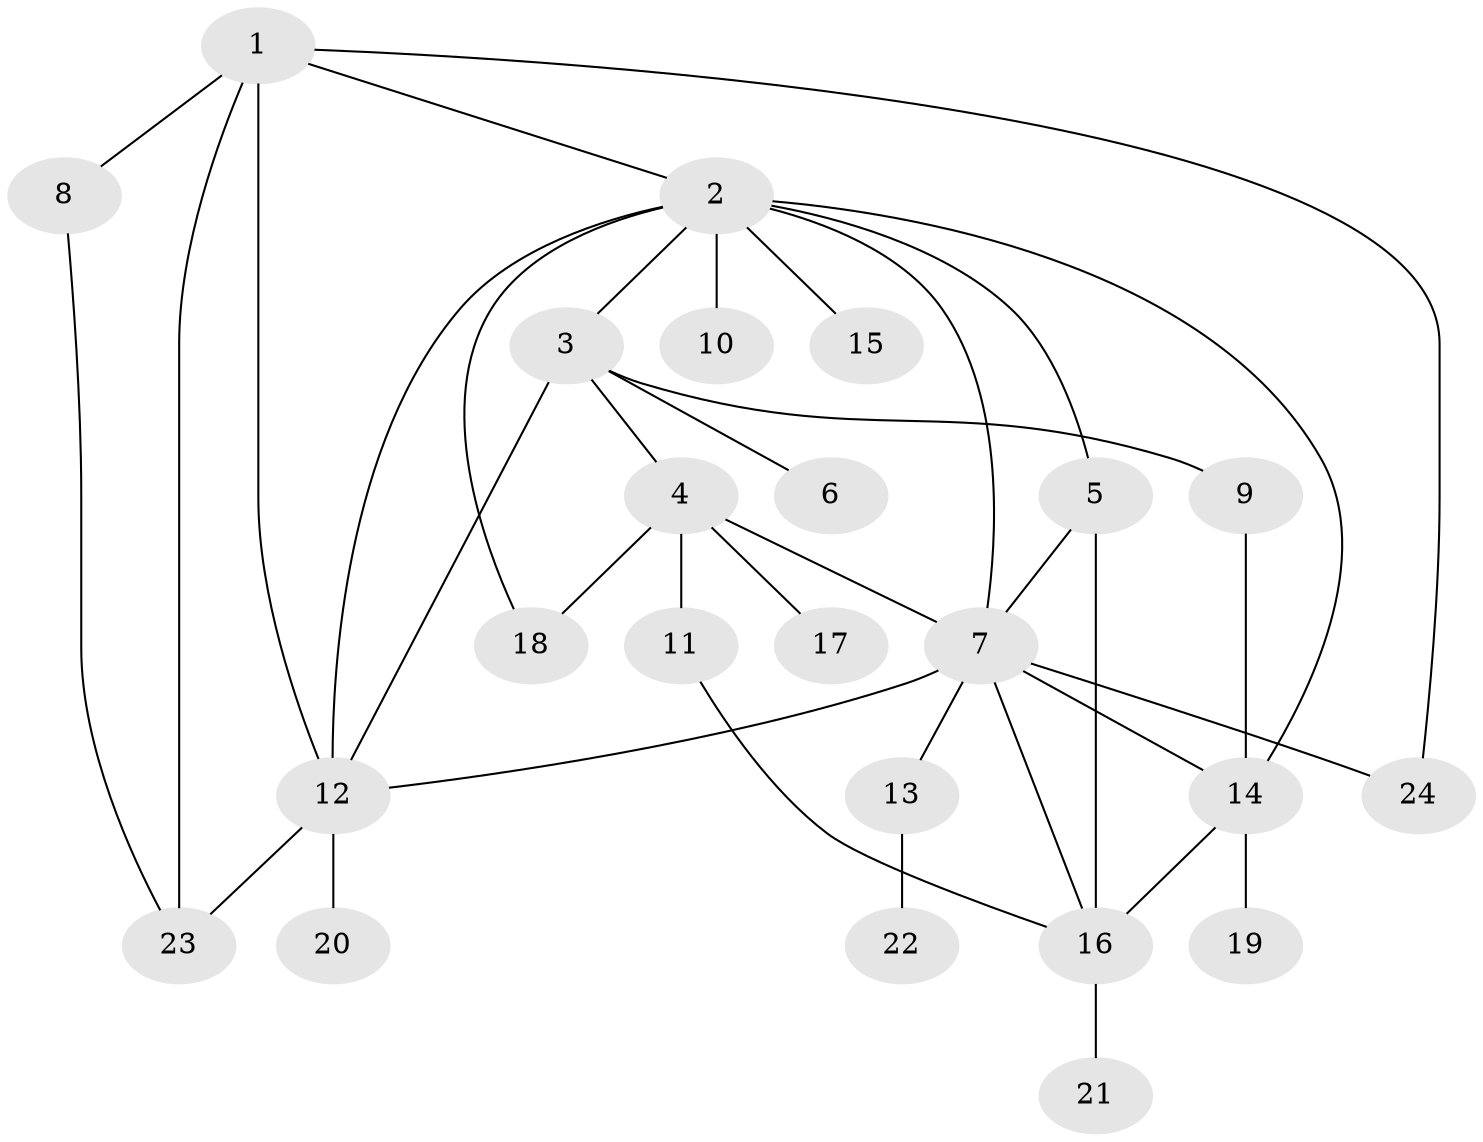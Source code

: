 // original degree distribution, {6: 0.06896551724137931, 14: 0.017241379310344827, 12: 0.017241379310344827, 2: 0.3448275862068966, 1: 0.43103448275862066, 3: 0.05172413793103448, 4: 0.017241379310344827, 8: 0.017241379310344827, 11: 0.017241379310344827, 5: 0.017241379310344827}
// Generated by graph-tools (version 1.1) at 2025/50/03/04/25 22:50:17]
// undirected, 24 vertices, 37 edges
graph export_dot {
  node [color=gray90,style=filled];
  1;
  2;
  3;
  4;
  5;
  6;
  7;
  8;
  9;
  10;
  11;
  12;
  13;
  14;
  15;
  16;
  17;
  18;
  19;
  20;
  21;
  22;
  23;
  24;
  1 -- 2 [weight=1.0];
  1 -- 8 [weight=1.0];
  1 -- 12 [weight=2.0];
  1 -- 23 [weight=1.0];
  1 -- 24 [weight=1.0];
  2 -- 3 [weight=1.0];
  2 -- 5 [weight=1.0];
  2 -- 7 [weight=2.0];
  2 -- 10 [weight=3.0];
  2 -- 12 [weight=1.0];
  2 -- 14 [weight=1.0];
  2 -- 15 [weight=1.0];
  2 -- 18 [weight=1.0];
  3 -- 4 [weight=1.0];
  3 -- 6 [weight=1.0];
  3 -- 9 [weight=1.0];
  3 -- 12 [weight=1.0];
  4 -- 7 [weight=2.0];
  4 -- 11 [weight=6.0];
  4 -- 17 [weight=1.0];
  4 -- 18 [weight=1.0];
  5 -- 7 [weight=1.0];
  5 -- 16 [weight=6.0];
  7 -- 12 [weight=1.0];
  7 -- 13 [weight=1.0];
  7 -- 14 [weight=1.0];
  7 -- 16 [weight=1.0];
  7 -- 24 [weight=1.0];
  8 -- 23 [weight=1.0];
  9 -- 14 [weight=1.0];
  11 -- 16 [weight=1.0];
  12 -- 20 [weight=1.0];
  12 -- 23 [weight=1.0];
  13 -- 22 [weight=1.0];
  14 -- 16 [weight=1.0];
  14 -- 19 [weight=1.0];
  16 -- 21 [weight=1.0];
}
